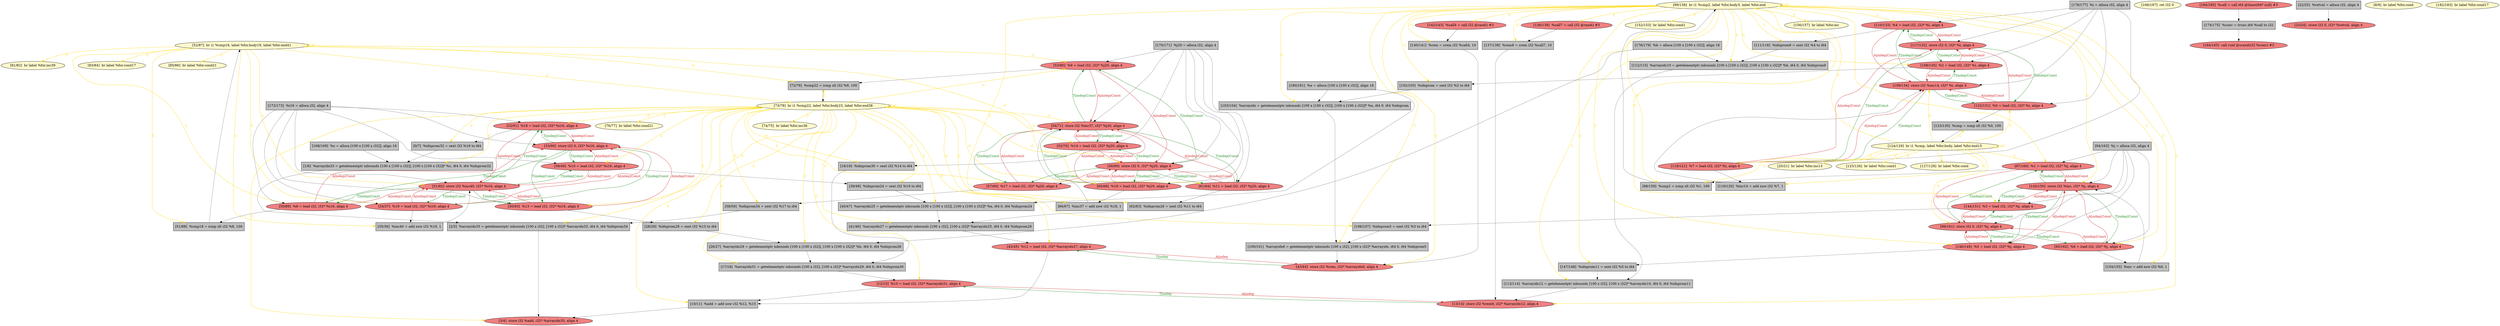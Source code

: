 
digraph G {


node200 [fillcolor=lemonchiffon,label="[85/86]  br label %for.cond21",shape=ellipse,style=filled ]
node198 [fillcolor=lemonchiffon,label="[125/126]  br label %for.cond1",shape=ellipse,style=filled ]
node197 [fillcolor=lemonchiffon,label="[52/87]  br i1 %cmp18, label %for.body19, label %for.end41",shape=ellipse,style=filled ]
node196 [fillcolor=lemonchiffon,label="[74/75]  br label %for.inc36",shape=ellipse,style=filled ]
node195 [fillcolor=lightcoral,label="[55/70]  %14 = load i32, i32* %j20, align 4",shape=ellipse,style=filled ]
node194 [fillcolor=lightcoral,label="[33/90]  store i32 0, i32* %i16, align 4",shape=ellipse,style=filled ]
node192 [fillcolor=lemonchiffon,label="[127/128]  br label %for.cond",shape=ellipse,style=filled ]
node186 [fillcolor=lemonchiffon,label="[152/153]  br label %for.cond1",shape=ellipse,style=filled ]
node140 [fillcolor=grey,label="[40/47]  %arrayidx25 = getelementptr inbounds [100 x [100 x i32]], [100 x [100 x i32]]* %a, i64 0, i64 %idxprom24",shape=rectangle,style=filled ]
node132 [fillcolor=grey,label="[41/46]  %arrayidx27 = getelementptr inbounds [100 x i32], [100 x i32]* %arrayidx25, i64 0, i64 %idxprom26",shape=rectangle,style=filled ]
node160 [fillcolor=lightcoral,label="[110/133]  %4 = load i32, i32* %i, align 4",shape=ellipse,style=filled ]
node131 [fillcolor=grey,label="[103/104]  %arrayidx = getelementptr inbounds [100 x [100 x i32]], [100 x [100 x i32]]* %a, i64 0, i64 %idxprom",shape=rectangle,style=filled ]
node128 [fillcolor=lemonchiffon,label="[166/167]  ret i32 0",shape=ellipse,style=filled ]
node167 [fillcolor=grey,label="[176/177]  %i = alloca i32, align 4",shape=rectangle,style=filled ]
node127 [fillcolor=lightcoral,label="[164/165]  call void @srand(i32 %conv) #3",shape=ellipse,style=filled ]
node166 [fillcolor=lightcoral,label="[53/80]  %9 = load i32, i32* %j20, align 4",shape=ellipse,style=filled ]
node126 [fillcolor=grey,label="[112/115]  %arrayidx10 = getelementptr inbounds [100 x [100 x i32]], [100 x [100 x i32]]* %b, i64 0, i64 %idxprom9",shape=rectangle,style=filled ]
node149 [fillcolor=grey,label="[111/116]  %idxprom9 = sext i32 %4 to i64",shape=rectangle,style=filled ]
node182 [fillcolor=lightcoral,label="[38/49]  %10 = load i32, i32* %i16, align 4",shape=ellipse,style=filled ]
node136 [fillcolor=grey,label="[172/173]  %i16 = alloca i32, align 4",shape=rectangle,style=filled ]
node184 [fillcolor=lightcoral,label="[184/185]  %call = call i64 @time(i64* null) #3",shape=ellipse,style=filled ]
node193 [fillcolor=lightcoral,label="[117/132]  store i32 0, i32* %i, align 4",shape=ellipse,style=filled ]
node191 [fillcolor=lightcoral,label="[109/134]  store i32 %inc14, i32* %i, align 4",shape=ellipse,style=filled ]
node161 [fillcolor=lightcoral,label="[34/37]  %19 = load i32, i32* %i16, align 4",shape=ellipse,style=filled ]
node125 [fillcolor=lightcoral,label="[13/14]  store i32 %rem8, i32* %arrayidx12, align 4",shape=ellipse,style=filled ]
node189 [fillcolor=lightcoral,label="[118/121]  %7 = load i32, i32* %i, align 4",shape=ellipse,style=filled ]
node124 [fillcolor=lightcoral,label="[145/150]  store i32 %inc, i32* %j, align 4",shape=ellipse,style=filled ]
node111 [fillcolor=lightcoral,label="[12/15]  %15 = load i32, i32* %arrayidx31, align 4",shape=ellipse,style=filled ]
node108 [fillcolor=grey,label="[0/7]  %idxprom32 = sext i32 %16 to i64",shape=rectangle,style=filled ]
node135 [fillcolor=lightcoral,label="[144/151]  %3 = load i32, i32* %j, align 4",shape=ellipse,style=filled ]
node163 [fillcolor=lemonchiffon,label="[99/158]  br i1 %cmp2, label %for.body3, label %for.end",shape=ellipse,style=filled ]
node110 [fillcolor=grey,label="[10/11]  %add = add nsw i32 %12, %15",shape=rectangle,style=filled ]
node137 [fillcolor=lightcoral,label="[61/64]  %11 = load i32, i32* %j20, align 4",shape=ellipse,style=filled ]
node114 [fillcolor=grey,label="[22/25]  %retval = alloca i32, align 4",shape=rectangle,style=filled ]
node153 [fillcolor=grey,label="[174/175]  %conv = trunc i64 %call to i32",shape=rectangle,style=filled ]
node123 [fillcolor=lemonchiffon,label="[124/129]  br i1 %cmp, label %for.body, label %for.end15",shape=ellipse,style=filled ]
node138 [fillcolor=lightcoral,label="[97/160]  %1 = load i32, i32* %j, align 4",shape=ellipse,style=filled ]
node133 [fillcolor=lightcoral,label="[95/162]  %6 = load i32, i32* %j, align 4",shape=ellipse,style=filled ]
node158 [fillcolor=grey,label="[2/5]  %arrayidx35 = getelementptr inbounds [100 x i32], [100 x i32]* %arrayidx33, i64 0, i64 %idxprom34",shape=rectangle,style=filled ]
node199 [fillcolor=grey,label="[17/18]  %arrayidx31 = getelementptr inbounds [100 x i32], [100 x i32]* %arrayidx29, i64 0, i64 %idxprom30",shape=rectangle,style=filled ]
node162 [fillcolor=lightcoral,label="[3/4]  store i32 %add, i32* %arrayidx35, align 4",shape=ellipse,style=filled ]
node143 [fillcolor=lightcoral,label="[50/89]  %8 = load i32, i32* %i16, align 4",shape=ellipse,style=filled ]
node188 [fillcolor=grey,label="[51/88]  %cmp18 = icmp slt i32 %8, 100",shape=rectangle,style=filled ]
node165 [fillcolor=grey,label="[39/48]  %idxprom24 = sext i32 %10 to i64",shape=rectangle,style=filled ]
node120 [fillcolor=lightcoral,label="[54/71]  store i32 %inc37, i32* %j20, align 4",shape=ellipse,style=filled ]
node187 [fillcolor=grey,label="[123/130]  %cmp = icmp slt i32 %0, 100",shape=rectangle,style=filled ]
node177 [fillcolor=lightcoral,label="[122/131]  %0 = load i32, i32* %i, align 4",shape=ellipse,style=filled ]
node118 [fillcolor=grey,label="[35/36]  %inc40 = add nsw i32 %19, 1",shape=rectangle,style=filled ]
node155 [fillcolor=lightcoral,label="[56/69]  store i32 0, i32* %j20, align 4",shape=ellipse,style=filled ]
node185 [fillcolor=grey,label="[113/114]  %arrayidx12 = getelementptr inbounds [100 x i32], [100 x i32]* %arrayidx10, i64 0, i64 %idxprom11",shape=rectangle,style=filled ]
node119 [fillcolor=grey,label="[62/63]  %idxprom26 = sext i32 %11 to i64",shape=rectangle,style=filled ]
node141 [fillcolor=lightcoral,label="[57/60]  %17 = load i32, i32* %j20, align 4",shape=ellipse,style=filled ]
node142 [fillcolor=lemonchiffon,label="[156/157]  br label %for.inc",shape=ellipse,style=filled ]
node139 [fillcolor=lightcoral,label="[142/143]  %call4 = call i32 @rand() #3",shape=ellipse,style=filled ]
node168 [fillcolor=grey,label="[58/59]  %idxprom34 = sext i32 %17 to i64",shape=rectangle,style=filled ]
node112 [fillcolor=grey,label="[16/19]  %idxprom30 = sext i32 %14 to i64",shape=rectangle,style=filled ]
node121 [fillcolor=lightcoral,label="[42/45]  %12 = load i32, i32* %arrayidx27, align 4",shape=ellipse,style=filled ]
node173 [fillcolor=lemonchiffon,label="[73/78]  br i1 %cmp22, label %for.body23, label %for.end38",shape=ellipse,style=filled ]
node115 [fillcolor=grey,label="[26/27]  %arrayidx29 = getelementptr inbounds [100 x [100 x i32]], [100 x [100 x i32]]* %b, i64 0, i64 %idxprom28",shape=rectangle,style=filled ]
node144 [fillcolor=grey,label="[106/107]  %idxprom5 = sext i32 %3 to i64",shape=rectangle,style=filled ]
node145 [fillcolor=lemonchiffon,label="[81/82]  br label %for.inc39",shape=ellipse,style=filled ]
node190 [fillcolor=grey,label="[119/120]  %inc14 = add nsw i32 %7, 1",shape=rectangle,style=filled ]
node129 [fillcolor=grey,label="[168/169]  %c = alloca [100 x [100 x i32]], align 16",shape=rectangle,style=filled ]
node146 [fillcolor=grey,label="[140/141]  %rem = srem i32 %call4, 10",shape=rectangle,style=filled ]
node147 [fillcolor=grey,label="[1/6]  %arrayidx33 = getelementptr inbounds [100 x [100 x i32]], [100 x [100 x i32]]* %c, i64 0, i64 %idxprom32",shape=rectangle,style=filled ]
node148 [fillcolor=lightcoral,label="[31/92]  store i32 %inc40, i32* %i16, align 4",shape=ellipse,style=filled ]
node116 [fillcolor=grey,label="[28/29]  %idxprom28 = sext i32 %13 to i64",shape=rectangle,style=filled ]
node172 [fillcolor=grey,label="[102/105]  %idxprom = sext i32 %2 to i64",shape=rectangle,style=filled ]
node150 [fillcolor=lightcoral,label="[43/44]  store i32 %rem, i32* %arrayidx6, align 4",shape=ellipse,style=filled ]
node122 [fillcolor=grey,label="[94/163]  %j = alloca i32, align 4",shape=rectangle,style=filled ]
node109 [fillcolor=lemonchiffon,label="[8/9]  br label %for.cond",shape=ellipse,style=filled ]
node151 [fillcolor=grey,label="[154/155]  %inc = add nsw i32 %6, 1",shape=rectangle,style=filled ]
node156 [fillcolor=grey,label="[66/67]  %inc37 = add nsw i32 %18, 1",shape=rectangle,style=filled ]
node178 [fillcolor=lightcoral,label="[96/161]  store i32 0, i32* %j, align 4",shape=ellipse,style=filled ]
node152 [fillcolor=lemonchiffon,label="[83/84]  br label %for.cond17",shape=ellipse,style=filled ]
node117 [fillcolor=lightcoral,label="[30/93]  %13 = load i32, i32* %i16, align 4",shape=ellipse,style=filled ]
node154 [fillcolor=lemonchiffon,label="[76/77]  br label %for.cond21",shape=ellipse,style=filled ]
node157 [fillcolor=lightcoral,label="[65/68]  %18 = load i32, i32* %j20, align 4",shape=ellipse,style=filled ]
node159 [fillcolor=grey,label="[137/138]  %rem8 = srem i32 %call7, 10",shape=rectangle,style=filled ]
node164 [fillcolor=lightcoral,label="[23/24]  store i32 0, i32* %retval, align 4",shape=ellipse,style=filled ]
node176 [fillcolor=lemonchiffon,label="[182/183]  br label %for.cond17",shape=ellipse,style=filled ]
node174 [fillcolor=grey,label="[178/179]  %b = alloca [100 x [100 x i32]], align 16",shape=rectangle,style=filled ]
node169 [fillcolor=lightcoral,label="[108/135]  %2 = load i32, i32* %i, align 4",shape=ellipse,style=filled ]
node130 [fillcolor=grey,label="[170/171]  %j20 = alloca i32, align 4",shape=rectangle,style=filled ]
node170 [fillcolor=grey,label="[98/159]  %cmp2 = icmp slt i32 %1, 100",shape=rectangle,style=filled ]
node171 [fillcolor=grey,label="[100/101]  %arrayidx6 = getelementptr inbounds [100 x i32], [100 x i32]* %arrayidx, i64 0, i64 %idxprom5",shape=rectangle,style=filled ]
node175 [fillcolor=grey,label="[180/181]  %a = alloca [100 x [100 x i32]], align 16",shape=rectangle,style=filled ]
node134 [fillcolor=lightcoral,label="[136/139]  %call7 = call i32 @rand() #3",shape=ellipse,style=filled ]
node113 [fillcolor=lemonchiffon,label="[20/21]  br label %for.inc13",shape=ellipse,style=filled ]
node179 [fillcolor=lightcoral,label="[146/149]  %5 = load i32, i32* %j, align 4",shape=ellipse,style=filled ]
node180 [fillcolor=grey,label="[72/79]  %cmp22 = icmp slt i32 %9, 100",shape=rectangle,style=filled ]
node181 [fillcolor=grey,label="[147/148]  %idxprom11 = sext i32 %5 to i64",shape=rectangle,style=filled ]
node183 [fillcolor=lightcoral,label="[32/91]  %16 = load i32, i32* %i16, align 4",shape=ellipse,style=filled ]

node197->node161 [style=solid,color=gold,label="C",penwidth=1.0,fontcolor=gold ]
node143->node188 [style=solid,color=black,label="",penwidth=0.5,fontcolor=black ]
node173->node111 [style=solid,color=gold,label="C",penwidth=1.0,fontcolor=gold ]
node182->node194 [style=solid,color=firebrick3,label="A|indep|Const",penwidth=1.0,fontcolor=firebrick3 ]
node197->node200 [style=solid,color=gold,label="C",penwidth=1.0,fontcolor=gold ]
node177->node191 [style=solid,color=firebrick3,label="A|indep|Const",penwidth=1.0,fontcolor=firebrick3 ]
node193->node177 [style=solid,color=forestgreen,label="T|indep|Const",penwidth=1.0,fontcolor=forestgreen ]
node124->node135 [style=solid,color=forestgreen,label="T|indep|Const",penwidth=1.0,fontcolor=forestgreen ]
node160->node193 [style=solid,color=firebrick3,label="A|indep|Const",penwidth=1.0,fontcolor=firebrick3 ]
node124->node179 [style=solid,color=forestgreen,label="T|indep|Const",penwidth=1.0,fontcolor=forestgreen ]
node193->node160 [style=solid,color=forestgreen,label="T|indep|Const",penwidth=1.0,fontcolor=forestgreen ]
node194->node182 [style=solid,color=forestgreen,label="T|indep|Const",penwidth=1.0,fontcolor=forestgreen ]
node126->node185 [style=solid,color=black,label="",penwidth=0.5,fontcolor=black ]
node165->node140 [style=solid,color=black,label="",penwidth=0.5,fontcolor=black ]
node116->node115 [style=solid,color=black,label="",penwidth=0.5,fontcolor=black ]
node173->node154 [style=solid,color=gold,label="C",penwidth=1.0,fontcolor=gold ]
node133->node178 [style=solid,color=firebrick3,label="A|indep|Const",penwidth=1.0,fontcolor=firebrick3 ]
node191->node169 [style=solid,color=forestgreen,label="T|indep|Const",penwidth=1.0,fontcolor=forestgreen ]
node175->node140 [style=solid,color=black,label="",penwidth=0.5,fontcolor=black ]
node178->node138 [style=solid,color=forestgreen,label="T|indep|Const",penwidth=1.0,fontcolor=forestgreen ]
node138->node178 [style=solid,color=firebrick3,label="A|indep|Const",penwidth=1.0,fontcolor=firebrick3 ]
node141->node120 [style=solid,color=firebrick3,label="A|indep|Const",penwidth=1.0,fontcolor=firebrick3 ]
node120->node141 [style=solid,color=forestgreen,label="T|indep|Const",penwidth=1.0,fontcolor=forestgreen ]
node155->node141 [style=solid,color=forestgreen,label="T|indep|Const",penwidth=1.0,fontcolor=forestgreen ]
node183->node148 [style=solid,color=firebrick3,label="A|indep|Const",penwidth=1.0,fontcolor=firebrick3 ]
node148->node161 [style=solid,color=forestgreen,label="T|indep|Const",penwidth=1.0,fontcolor=forestgreen ]
node112->node199 [style=solid,color=black,label="",penwidth=0.5,fontcolor=black ]
node177->node193 [style=solid,color=firebrick3,label="A|indep|Const",penwidth=1.0,fontcolor=firebrick3 ]
node195->node155 [style=solid,color=firebrick3,label="A|indep|Const",penwidth=1.0,fontcolor=firebrick3 ]
node195->node120 [style=solid,color=firebrick3,label="A|indep|Const",penwidth=1.0,fontcolor=firebrick3 ]
node180->node173 [style=solid,color=black,label="",penwidth=0.5,fontcolor=black ]
node182->node148 [style=solid,color=firebrick3,label="A|indep|Const",penwidth=1.0,fontcolor=firebrick3 ]
node173->node180 [style=solid,color=gold,label="C",penwidth=1.0,fontcolor=gold ]
node120->node157 [style=solid,color=forestgreen,label="T|indep|Const",penwidth=1.0,fontcolor=forestgreen ]
node166->node180 [style=solid,color=black,label="",penwidth=0.5,fontcolor=black ]
node141->node168 [style=solid,color=black,label="",penwidth=0.5,fontcolor=black ]
node199->node111 [style=solid,color=black,label="",penwidth=0.5,fontcolor=black ]
node188->node197 [style=solid,color=black,label="",penwidth=0.5,fontcolor=black ]
node193->node189 [style=solid,color=forestgreen,label="T|indep|Const",penwidth=1.0,fontcolor=forestgreen ]
node119->node132 [style=solid,color=black,label="",penwidth=0.5,fontcolor=black ]
node135->node178 [style=solid,color=firebrick3,label="A|indep|Const",penwidth=1.0,fontcolor=firebrick3 ]
node117->node148 [style=solid,color=firebrick3,label="A|indep|Const",penwidth=1.0,fontcolor=firebrick3 ]
node135->node144 [style=solid,color=black,label="",penwidth=0.5,fontcolor=black ]
node148->node117 [style=solid,color=forestgreen,label="T|indep|Const",penwidth=1.0,fontcolor=forestgreen ]
node166->node155 [style=solid,color=firebrick3,label="A|indep|Const",penwidth=1.0,fontcolor=firebrick3 ]
node148->node143 [style=solid,color=forestgreen,label="T|indep|Const",penwidth=1.0,fontcolor=forestgreen ]
node120->node195 [style=solid,color=forestgreen,label="T|indep|Const",penwidth=1.0,fontcolor=forestgreen ]
node197->node145 [style=solid,color=gold,label="C",penwidth=1.0,fontcolor=gold ]
node173->node158 [style=solid,color=gold,label="C",penwidth=1.0,fontcolor=gold ]
node155->node166 [style=solid,color=forestgreen,label="T|indep|Const",penwidth=1.0,fontcolor=forestgreen ]
node179->node124 [style=solid,color=firebrick3,label="A|indep|Const",penwidth=1.0,fontcolor=firebrick3 ]
node160->node149 [style=solid,color=black,label="",penwidth=0.5,fontcolor=black ]
node163->node125 [style=solid,color=gold,label="C",penwidth=1.0,fontcolor=gold ]
node136->node183 [style=solid,color=black,label="",penwidth=0.5,fontcolor=black ]
node173->node156 [style=solid,color=gold,label="C",penwidth=1.0,fontcolor=gold ]
node121->node110 [style=solid,color=black,label="",penwidth=0.5,fontcolor=black ]
node173->node182 [style=solid,color=gold,label="C",penwidth=1.0,fontcolor=gold ]
node173->node120 [style=solid,color=gold,label="C",penwidth=1.0,fontcolor=gold ]
node110->node162 [style=solid,color=black,label="",penwidth=0.5,fontcolor=black ]
node173->node140 [style=solid,color=gold,label="C",penwidth=1.0,fontcolor=gold ]
node157->node156 [style=solid,color=black,label="",penwidth=0.5,fontcolor=black ]
node131->node171 [style=solid,color=black,label="",penwidth=0.5,fontcolor=black ]
node193->node169 [style=solid,color=forestgreen,label="T|indep|Const",penwidth=1.0,fontcolor=forestgreen ]
node161->node148 [style=solid,color=firebrick3,label="A|indep|Const",penwidth=1.0,fontcolor=firebrick3 ]
node166->node120 [style=solid,color=firebrick3,label="A|indep|Const",penwidth=1.0,fontcolor=firebrick3 ]
node169->node191 [style=solid,color=firebrick3,label="A|indep|Const",penwidth=1.0,fontcolor=firebrick3 ]
node173->node199 [style=solid,color=gold,label="C",penwidth=1.0,fontcolor=gold ]
node173->node121 [style=solid,color=gold,label="C",penwidth=1.0,fontcolor=gold ]
node189->node193 [style=solid,color=firebrick3,label="A|indep|Const",penwidth=1.0,fontcolor=firebrick3 ]
node163->node181 [style=solid,color=gold,label="C",penwidth=1.0,fontcolor=gold ]
node123->node192 [style=solid,color=gold,label="C",penwidth=1.0,fontcolor=gold ]
node173->node117 [style=solid,color=gold,label="C",penwidth=1.0,fontcolor=gold ]
node173->node157 [style=solid,color=gold,label="C",penwidth=1.0,fontcolor=gold ]
node173->node115 [style=solid,color=gold,label="C",penwidth=1.0,fontcolor=gold ]
node117->node194 [style=solid,color=firebrick3,label="A|indep|Const",penwidth=1.0,fontcolor=firebrick3 ]
node121->node150 [style=solid,color=firebrick3,label="A|indep",penwidth=1.0,fontcolor=firebrick3 ]
node187->node123 [style=solid,color=black,label="",penwidth=0.5,fontcolor=black ]
node173->node195 [style=solid,color=gold,label="C",penwidth=1.0,fontcolor=gold ]
node124->node138 [style=solid,color=forestgreen,label="T|indep|Const",penwidth=1.0,fontcolor=forestgreen ]
node123->node191 [style=solid,color=gold,label="C",penwidth=1.0,fontcolor=gold ]
node173->node112 [style=solid,color=gold,label="C",penwidth=1.0,fontcolor=gold ]
node168->node158 [style=solid,color=black,label="",penwidth=0.5,fontcolor=black ]
node134->node159 [style=solid,color=black,label="",penwidth=0.5,fontcolor=black ]
node191->node160 [style=solid,color=forestgreen,label="T|indep|Const",penwidth=1.0,fontcolor=forestgreen ]
node150->node121 [style=solid,color=forestgreen,label="T|indep",penwidth=1.0,fontcolor=forestgreen ]
node136->node161 [style=solid,color=black,label="",penwidth=0.5,fontcolor=black ]
node122->node179 [style=solid,color=black,label="",penwidth=0.5,fontcolor=black ]
node173->node116 [style=solid,color=gold,label="C",penwidth=1.0,fontcolor=gold ]
node173->node110 [style=solid,color=gold,label="C",penwidth=1.0,fontcolor=gold ]
node185->node125 [style=solid,color=black,label="",penwidth=0.5,fontcolor=black ]
node173->node119 [style=solid,color=gold,label="C",penwidth=1.0,fontcolor=gold ]
node173->node108 [style=solid,color=gold,label="C",penwidth=1.0,fontcolor=gold ]
node197->node188 [style=solid,color=gold,label="C",penwidth=1.0,fontcolor=gold ]
node122->node135 [style=solid,color=black,label="",penwidth=0.5,fontcolor=black ]
node163->node179 [style=solid,color=gold,label="C",penwidth=1.0,fontcolor=gold ]
node123->node190 [style=solid,color=gold,label="C",penwidth=1.0,fontcolor=gold ]
node163->node131 [style=solid,color=gold,label="C",penwidth=1.0,fontcolor=gold ]
node155->node157 [style=solid,color=forestgreen,label="T|indep|Const",penwidth=1.0,fontcolor=forestgreen ]
node163->node144 [style=solid,color=gold,label="C",penwidth=1.0,fontcolor=gold ]
node123->node123 [style=solid,color=gold,label="C",penwidth=1.0,fontcolor=gold ]
node151->node124 [style=solid,color=black,label="",penwidth=0.5,fontcolor=black ]
node144->node171 [style=solid,color=black,label="",penwidth=0.5,fontcolor=black ]
node173->node166 [style=solid,color=gold,label="C",penwidth=1.0,fontcolor=gold ]
node143->node194 [style=solid,color=firebrick3,label="A|indep|Const",penwidth=1.0,fontcolor=firebrick3 ]
node173->node183 [style=solid,color=gold,label="C",penwidth=1.0,fontcolor=gold ]
node163->node159 [style=solid,color=gold,label="C",penwidth=1.0,fontcolor=gold ]
node163->node149 [style=solid,color=gold,label="C",penwidth=1.0,fontcolor=gold ]
node163->node150 [style=solid,color=gold,label="C",penwidth=1.0,fontcolor=gold ]
node149->node126 [style=solid,color=black,label="",penwidth=0.5,fontcolor=black ]
node163->node138 [style=solid,color=gold,label="C",penwidth=1.0,fontcolor=gold ]
node197->node155 [style=solid,color=gold,label="C",penwidth=1.0,fontcolor=gold ]
node173->node173 [style=solid,color=gold,label="C",penwidth=1.0,fontcolor=gold ]
node123->node113 [style=solid,color=gold,label="C",penwidth=1.0,fontcolor=gold ]
node191->node189 [style=solid,color=forestgreen,label="T|indep|Const",penwidth=1.0,fontcolor=forestgreen ]
node163->node185 [style=solid,color=gold,label="C",penwidth=1.0,fontcolor=gold ]
node135->node124 [style=solid,color=firebrick3,label="A|indep|Const",penwidth=1.0,fontcolor=firebrick3 ]
node133->node151 [style=solid,color=black,label="",penwidth=0.5,fontcolor=black ]
node163->node142 [style=solid,color=gold,label="C",penwidth=1.0,fontcolor=gold ]
node194->node161 [style=solid,color=forestgreen,label="T|indep|Const",penwidth=1.0,fontcolor=forestgreen ]
node197->node197 [style=solid,color=gold,label="C",penwidth=1.0,fontcolor=gold ]
node163->node126 [style=solid,color=gold,label="C",penwidth=1.0,fontcolor=gold ]
node138->node124 [style=solid,color=firebrick3,label="A|indep|Const",penwidth=1.0,fontcolor=firebrick3 ]
node140->node132 [style=solid,color=black,label="",penwidth=0.5,fontcolor=black ]
node163->node186 [style=solid,color=gold,label="C",penwidth=1.0,fontcolor=gold ]
node197->node166 [style=solid,color=gold,label="C",penwidth=1.0,fontcolor=gold ]
node137->node155 [style=solid,color=firebrick3,label="A|indep|Const",penwidth=1.0,fontcolor=firebrick3 ]
node197->node152 [style=solid,color=gold,label="C",penwidth=1.0,fontcolor=gold ]
node132->node121 [style=solid,color=black,label="",penwidth=0.5,fontcolor=black ]
node169->node193 [style=solid,color=firebrick3,label="A|indep|Const",penwidth=1.0,fontcolor=firebrick3 ]
node123->node138 [style=solid,color=gold,label="C",penwidth=1.0,fontcolor=gold ]
node130->node141 [style=solid,color=black,label="",penwidth=0.5,fontcolor=black ]
node190->node191 [style=solid,color=black,label="",penwidth=0.5,fontcolor=black ]
node177->node187 [style=solid,color=black,label="",penwidth=0.5,fontcolor=black ]
node123->node198 [style=solid,color=gold,label="C",penwidth=1.0,fontcolor=gold ]
node173->node196 [style=solid,color=gold,label="C",penwidth=1.0,fontcolor=gold ]
node163->node151 [style=solid,color=gold,label="C",penwidth=1.0,fontcolor=gold ]
node163->node133 [style=solid,color=gold,label="C",penwidth=1.0,fontcolor=gold ]
node117->node116 [style=solid,color=black,label="",penwidth=0.5,fontcolor=black ]
node122->node138 [style=solid,color=black,label="",penwidth=0.5,fontcolor=black ]
node138->node170 [style=solid,color=black,label="",penwidth=0.5,fontcolor=black ]
node160->node191 [style=solid,color=firebrick3,label="A|indep|Const",penwidth=1.0,fontcolor=firebrick3 ]
node173->node147 [style=solid,color=gold,label="C",penwidth=1.0,fontcolor=gold ]
node111->node125 [style=solid,color=firebrick3,label="A|indep",penwidth=1.0,fontcolor=firebrick3 ]
node156->node120 [style=solid,color=black,label="",penwidth=0.5,fontcolor=black ]
node155->node137 [style=solid,color=forestgreen,label="T|indep|Const",penwidth=1.0,fontcolor=forestgreen ]
node197->node180 [style=solid,color=gold,label="C",penwidth=1.0,fontcolor=gold ]
node163->node163 [style=solid,color=gold,label="C",penwidth=1.0,fontcolor=gold ]
node122->node124 [style=solid,color=black,label="",penwidth=0.5,fontcolor=black ]
node136->node117 [style=solid,color=black,label="",penwidth=0.5,fontcolor=black ]
node171->node150 [style=solid,color=black,label="",penwidth=0.5,fontcolor=black ]
node191->node177 [style=solid,color=forestgreen,label="T|indep|Const",penwidth=1.0,fontcolor=forestgreen ]
node123->node163 [style=solid,color=gold,label="C",penwidth=1.0,fontcolor=gold ]
node178->node135 [style=solid,color=forestgreen,label="T|indep|Const",penwidth=1.0,fontcolor=forestgreen ]
node137->node119 [style=solid,color=black,label="",penwidth=0.5,fontcolor=black ]
node123->node189 [style=solid,color=gold,label="C",penwidth=1.0,fontcolor=gold ]
node173->node162 [style=solid,color=gold,label="C",penwidth=1.0,fontcolor=gold ]
node167->node169 [style=solid,color=black,label="",penwidth=0.5,fontcolor=black ]
node123->node177 [style=solid,color=gold,label="C",penwidth=1.0,fontcolor=gold ]
node183->node108 [style=solid,color=black,label="",penwidth=0.5,fontcolor=black ]
node173->node168 [style=solid,color=gold,label="C",penwidth=1.0,fontcolor=gold ]
node122->node178 [style=solid,color=black,label="",penwidth=0.5,fontcolor=black ]
node163->node139 [style=solid,color=gold,label="C",penwidth=1.0,fontcolor=gold ]
node130->node120 [style=solid,color=black,label="",penwidth=0.5,fontcolor=black ]
node173->node141 [style=solid,color=gold,label="C",penwidth=1.0,fontcolor=gold ]
node163->node171 [style=solid,color=gold,label="C",penwidth=1.0,fontcolor=gold ]
node167->node189 [style=solid,color=black,label="",penwidth=0.5,fontcolor=black ]
node169->node172 [style=solid,color=black,label="",penwidth=0.5,fontcolor=black ]
node163->node134 [style=solid,color=gold,label="C",penwidth=1.0,fontcolor=gold ]
node155->node195 [style=solid,color=forestgreen,label="T|indep|Const",penwidth=1.0,fontcolor=forestgreen ]
node123->node187 [style=solid,color=gold,label="C",penwidth=1.0,fontcolor=gold ]
node139->node146 [style=solid,color=black,label="",penwidth=0.5,fontcolor=black ]
node173->node137 [style=solid,color=gold,label="C",penwidth=1.0,fontcolor=gold ]
node163->node170 [style=solid,color=gold,label="C",penwidth=1.0,fontcolor=gold ]
node170->node163 [style=solid,color=black,label="",penwidth=0.5,fontcolor=black ]
node174->node126 [style=solid,color=black,label="",penwidth=0.5,fontcolor=black ]
node163->node124 [style=solid,color=gold,label="C",penwidth=1.0,fontcolor=gold ]
node159->node125 [style=solid,color=black,label="",penwidth=0.5,fontcolor=black ]
node123->node178 [style=solid,color=gold,label="C",penwidth=1.0,fontcolor=gold ]
node197->node118 [style=solid,color=gold,label="C",penwidth=1.0,fontcolor=gold ]
node115->node199 [style=solid,color=black,label="",penwidth=0.5,fontcolor=black ]
node153->node127 [style=solid,color=black,label="",penwidth=0.5,fontcolor=black ]
node157->node120 [style=solid,color=firebrick3,label="A|indep|Const",penwidth=1.0,fontcolor=firebrick3 ]
node197->node143 [style=solid,color=gold,label="C",penwidth=1.0,fontcolor=gold ]
node111->node110 [style=solid,color=black,label="",penwidth=0.5,fontcolor=black ]
node130->node155 [style=solid,color=black,label="",penwidth=0.5,fontcolor=black ]
node183->node194 [style=solid,color=firebrick3,label="A|indep|Const",penwidth=1.0,fontcolor=firebrick3 ]
node181->node185 [style=solid,color=black,label="",penwidth=0.5,fontcolor=black ]
node125->node111 [style=solid,color=forestgreen,label="T|indep",penwidth=1.0,fontcolor=forestgreen ]
node163->node169 [style=solid,color=gold,label="C",penwidth=1.0,fontcolor=gold ]
node173->node165 [style=solid,color=gold,label="C",penwidth=1.0,fontcolor=gold ]
node195->node112 [style=solid,color=black,label="",penwidth=0.5,fontcolor=black ]
node167->node160 [style=solid,color=black,label="",penwidth=0.5,fontcolor=black ]
node118->node148 [style=solid,color=black,label="",penwidth=0.5,fontcolor=black ]
node136->node182 [style=solid,color=black,label="",penwidth=0.5,fontcolor=black ]
node136->node194 [style=solid,color=black,label="",penwidth=0.5,fontcolor=black ]
node147->node158 [style=solid,color=black,label="",penwidth=0.5,fontcolor=black ]
node120->node166 [style=solid,color=forestgreen,label="T|indep|Const",penwidth=1.0,fontcolor=forestgreen ]
node146->node150 [style=solid,color=black,label="",penwidth=0.5,fontcolor=black ]
node123->node170 [style=solid,color=gold,label="C",penwidth=1.0,fontcolor=gold ]
node130->node137 [style=solid,color=black,label="",penwidth=0.5,fontcolor=black ]
node133->node124 [style=solid,color=firebrick3,label="A|indep|Const",penwidth=1.0,fontcolor=firebrick3 ]
node163->node172 [style=solid,color=gold,label="C",penwidth=1.0,fontcolor=gold ]
node136->node148 [style=solid,color=black,label="",penwidth=0.5,fontcolor=black ]
node172->node131 [style=solid,color=black,label="",penwidth=0.5,fontcolor=black ]
node137->node120 [style=solid,color=firebrick3,label="A|indep|Const",penwidth=1.0,fontcolor=firebrick3 ]
node179->node181 [style=solid,color=black,label="",penwidth=0.5,fontcolor=black ]
node194->node183 [style=solid,color=forestgreen,label="T|indep|Const",penwidth=1.0,fontcolor=forestgreen ]
node163->node135 [style=solid,color=gold,label="C",penwidth=1.0,fontcolor=gold ]
node184->node153 [style=solid,color=black,label="",penwidth=0.5,fontcolor=black ]
node120->node137 [style=solid,color=forestgreen,label="T|indep|Const",penwidth=1.0,fontcolor=forestgreen ]
node167->node191 [style=solid,color=black,label="",penwidth=0.5,fontcolor=black ]
node129->node147 [style=solid,color=black,label="",penwidth=0.5,fontcolor=black ]
node197->node148 [style=solid,color=gold,label="C",penwidth=1.0,fontcolor=gold ]
node161->node118 [style=solid,color=black,label="",penwidth=0.5,fontcolor=black ]
node148->node183 [style=solid,color=forestgreen,label="T|indep|Const",penwidth=1.0,fontcolor=forestgreen ]
node161->node194 [style=solid,color=firebrick3,label="A|indep|Const",penwidth=1.0,fontcolor=firebrick3 ]
node114->node164 [style=solid,color=black,label="",penwidth=0.5,fontcolor=black ]
node167->node177 [style=solid,color=black,label="",penwidth=0.5,fontcolor=black ]
node130->node166 [style=solid,color=black,label="",penwidth=0.5,fontcolor=black ]
node182->node165 [style=solid,color=black,label="",penwidth=0.5,fontcolor=black ]
node158->node162 [style=solid,color=black,label="",penwidth=0.5,fontcolor=black ]
node108->node147 [style=solid,color=black,label="",penwidth=0.5,fontcolor=black ]
node157->node155 [style=solid,color=firebrick3,label="A|indep|Const",penwidth=1.0,fontcolor=firebrick3 ]
node136->node143 [style=solid,color=black,label="",penwidth=0.5,fontcolor=black ]
node174->node115 [style=solid,color=black,label="",penwidth=0.5,fontcolor=black ]
node141->node155 [style=solid,color=firebrick3,label="A|indep|Const",penwidth=1.0,fontcolor=firebrick3 ]
node173->node132 [style=solid,color=gold,label="C",penwidth=1.0,fontcolor=gold ]
node194->node143 [style=solid,color=forestgreen,label="T|indep|Const",penwidth=1.0,fontcolor=forestgreen ]
node167->node193 [style=solid,color=black,label="",penwidth=0.5,fontcolor=black ]
node178->node179 [style=solid,color=forestgreen,label="T|indep|Const",penwidth=1.0,fontcolor=forestgreen ]
node179->node178 [style=solid,color=firebrick3,label="A|indep|Const",penwidth=1.0,fontcolor=firebrick3 ]
node124->node133 [style=solid,color=forestgreen,label="T|indep|Const",penwidth=1.0,fontcolor=forestgreen ]
node178->node133 [style=solid,color=forestgreen,label="T|indep|Const",penwidth=1.0,fontcolor=forestgreen ]
node189->node190 [style=solid,color=black,label="",penwidth=0.5,fontcolor=black ]
node143->node148 [style=solid,color=firebrick3,label="A|indep|Const",penwidth=1.0,fontcolor=firebrick3 ]
node122->node133 [style=solid,color=black,label="",penwidth=0.5,fontcolor=black ]
node197->node173 [style=solid,color=gold,label="C",penwidth=1.0,fontcolor=gold ]
node163->node160 [style=solid,color=gold,label="C",penwidth=1.0,fontcolor=gold ]
node130->node195 [style=solid,color=black,label="",penwidth=0.5,fontcolor=black ]
node194->node117 [style=solid,color=forestgreen,label="T|indep|Const",penwidth=1.0,fontcolor=forestgreen ]
node189->node191 [style=solid,color=firebrick3,label="A|indep|Const",penwidth=1.0,fontcolor=firebrick3 ]
node130->node157 [style=solid,color=black,label="",penwidth=0.5,fontcolor=black ]
node148->node182 [style=solid,color=forestgreen,label="T|indep|Const",penwidth=1.0,fontcolor=forestgreen ]
node163->node146 [style=solid,color=gold,label="C",penwidth=1.0,fontcolor=gold ]
node175->node131 [style=solid,color=black,label="",penwidth=0.5,fontcolor=black ]


}
